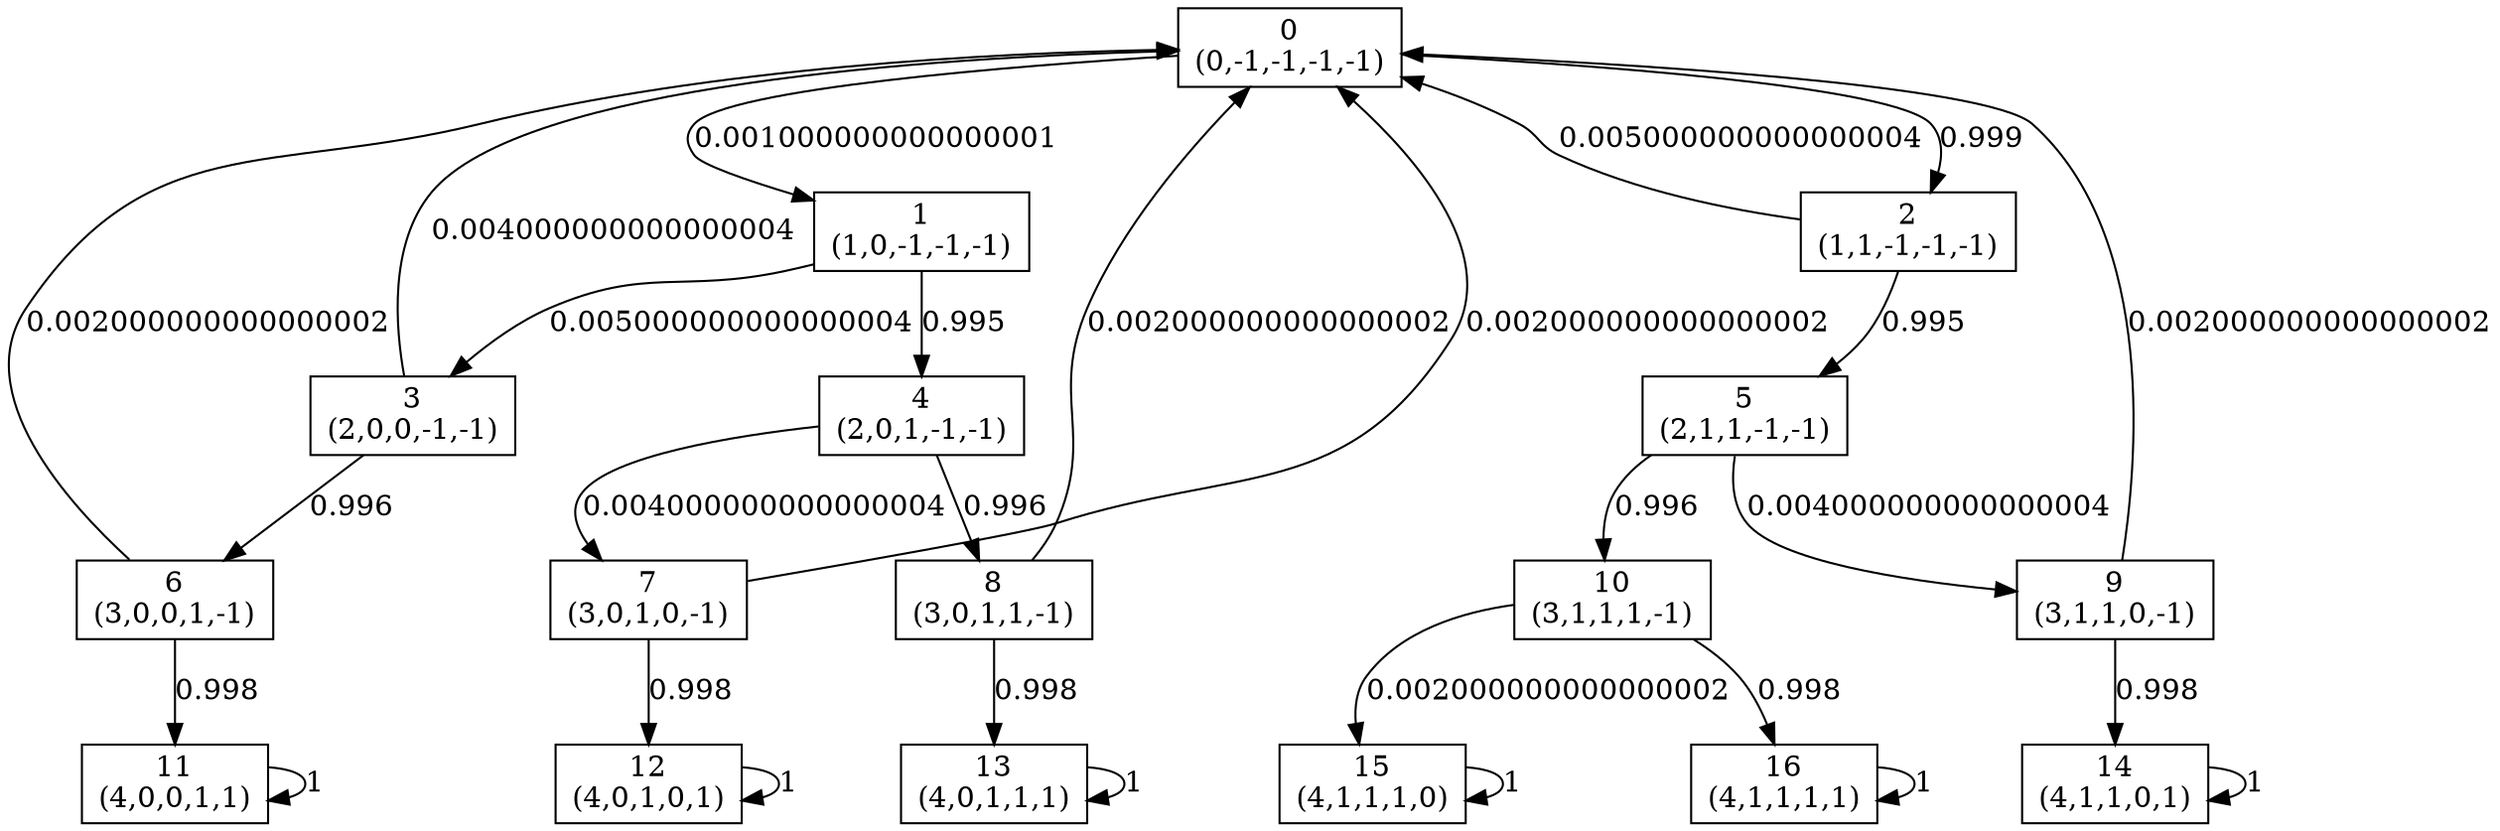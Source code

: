 digraph P {
node [shape=box];
0 -> 1 [ label="0.001000000000000001" ];
0 -> 2 [ label="0.999" ];
1 -> 3 [ label="0.005000000000000004" ];
1 -> 4 [ label="0.995" ];
2 -> 0 [ label="0.005000000000000004" ];
2 -> 5 [ label="0.995" ];
3 -> 0 [ label="0.004000000000000004" ];
3 -> 6 [ label="0.996" ];
4 -> 7 [ label="0.004000000000000004" ];
4 -> 8 [ label="0.996" ];
5 -> 9 [ label="0.004000000000000004" ];
5 -> 10 [ label="0.996" ];
6 -> 0 [ label="0.002000000000000002" ];
6 -> 11 [ label="0.998" ];
7 -> 0 [ label="0.002000000000000002" ];
7 -> 12 [ label="0.998" ];
8 -> 0 [ label="0.002000000000000002" ];
8 -> 13 [ label="0.998" ];
9 -> 0 [ label="0.002000000000000002" ];
9 -> 14 [ label="0.998" ];
10 -> 15 [ label="0.002000000000000002" ];
10 -> 16 [ label="0.998" ];
11 -> 11 [ label="1" ];
12 -> 12 [ label="1" ];
13 -> 13 [ label="1" ];
14 -> 14 [ label="1" ];
15 -> 15 [ label="1" ];
16 -> 16 [ label="1" ];
0 [label="0\n(0,-1,-1,-1,-1)"];
1 [label="1\n(1,0,-1,-1,-1)"];
2 [label="2\n(1,1,-1,-1,-1)"];
3 [label="3\n(2,0,0,-1,-1)"];
4 [label="4\n(2,0,1,-1,-1)"];
5 [label="5\n(2,1,1,-1,-1)"];
6 [label="6\n(3,0,0,1,-1)"];
7 [label="7\n(3,0,1,0,-1)"];
8 [label="8\n(3,0,1,1,-1)"];
9 [label="9\n(3,1,1,0,-1)"];
10 [label="10\n(3,1,1,1,-1)"];
11 [label="11\n(4,0,0,1,1)"];
12 [label="12\n(4,0,1,0,1)"];
13 [label="13\n(4,0,1,1,1)"];
14 [label="14\n(4,1,1,0,1)"];
15 [label="15\n(4,1,1,1,0)"];
16 [label="16\n(4,1,1,1,1)"];
}
